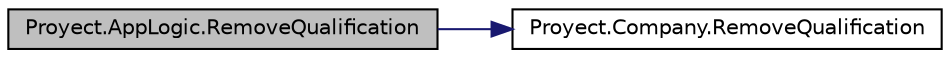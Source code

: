 digraph "Proyect.AppLogic.RemoveQualification"
{
 // INTERACTIVE_SVG=YES
 // LATEX_PDF_SIZE
  edge [fontname="Helvetica",fontsize="10",labelfontname="Helvetica",labelfontsize="10"];
  node [fontname="Helvetica",fontsize="10",shape=record];
  rankdir="LR";
  Node1 [label="Proyect.AppLogic.RemoveQualification",height=0.2,width=0.4,color="black", fillcolor="grey75", style="filled", fontcolor="black",tooltip="Remueve las habilitaciones de una compania. Le delega la responsabilidad a compani (La experta)."];
  Node1 -> Node2 [color="midnightblue",fontsize="10",style="solid",fontname="Helvetica"];
  Node2 [label="Proyect.Company.RemoveQualification",height=0.2,width=0.4,color="black", fillcolor="white", style="filled",URL="$classProyect_1_1Company.html#a18fc4d3e5ab9b12b752847630d21a643",tooltip="Remueve la habilitacion de una oferta (Por expert)."];
}
